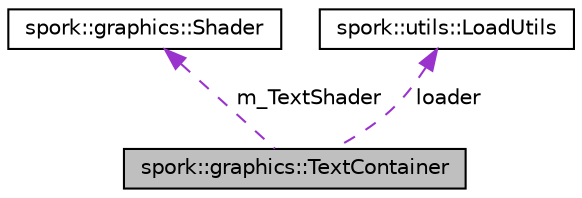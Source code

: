 digraph "spork::graphics::TextContainer"
{
  edge [fontname="Helvetica",fontsize="10",labelfontname="Helvetica",labelfontsize="10"];
  node [fontname="Helvetica",fontsize="10",shape=record];
  Node1 [label="spork::graphics::TextContainer",height=0.2,width=0.4,color="black", fillcolor="grey75", style="filled", fontcolor="black"];
  Node2 -> Node1 [dir="back",color="darkorchid3",fontsize="10",style="dashed",label=" m_TextShader" ];
  Node2 [label="spork::graphics::Shader",height=0.2,width=0.4,color="black", fillcolor="white", style="filled",URL="$classspork_1_1graphics_1_1_shader.html",tooltip="Shader Class. "];
  Node3 -> Node1 [dir="back",color="darkorchid3",fontsize="10",style="dashed",label=" loader" ];
  Node3 [label="spork::utils::LoadUtils",height=0.2,width=0.4,color="black", fillcolor="white", style="filled",URL="$classspork_1_1utils_1_1_load_utils.html",tooltip="Loading utility class. "];
}
